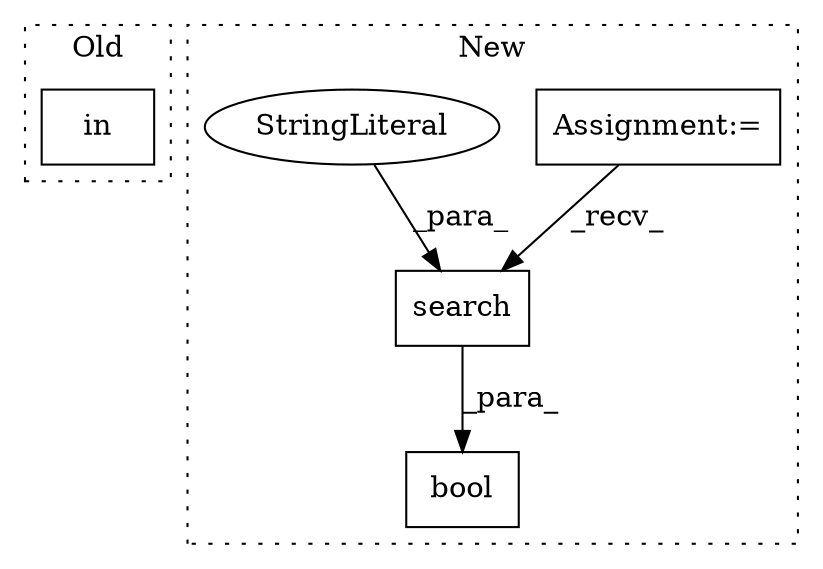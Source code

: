 digraph G {
subgraph cluster0 {
1 [label="in" a="105" s="1687" l="40" shape="box"];
label = "Old";
style="dotted";
}
subgraph cluster1 {
2 [label="search" a="32" s="1716,1741" l="7,1" shape="box"];
3 [label="Assignment:=" a="7" s="1692" l="2" shape="box"];
4 [label="StringLiteral" a="45" s="1723" l="14" shape="ellipse"];
5 [label="bool" a="32" s="1708,1742" l="5,1" shape="box"];
label = "New";
style="dotted";
}
2 -> 5 [label="_para_"];
3 -> 2 [label="_recv_"];
4 -> 2 [label="_para_"];
}